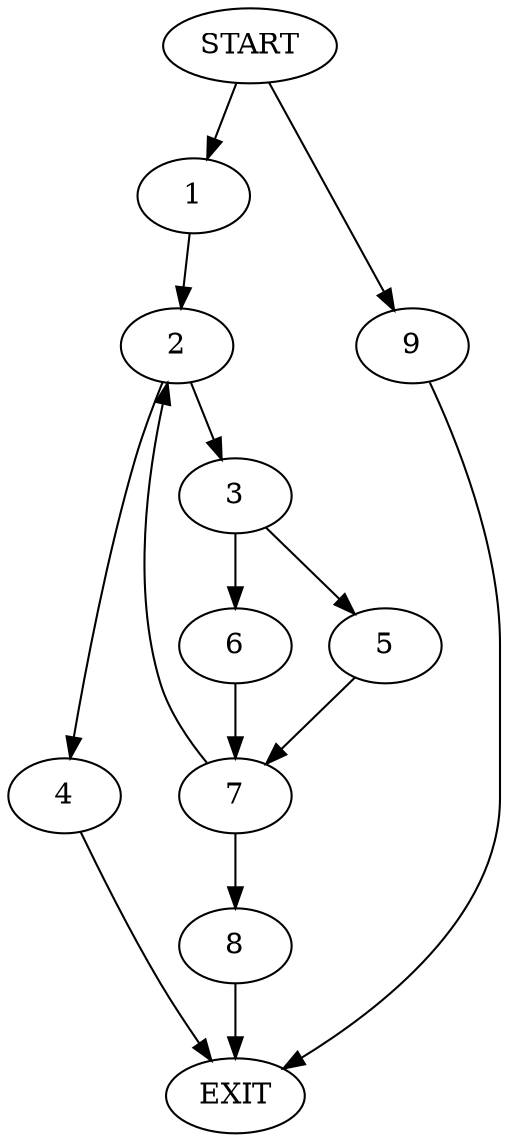 digraph {
0 [label="START"]
10 [label="EXIT"]
0 -> 1
1 -> 2
2 -> 3
2 -> 4
4 -> 10
3 -> 5
3 -> 6
6 -> 7
5 -> 7
7 -> 8
7 -> 2
8 -> 10
0 -> 9
9 -> 10
}
